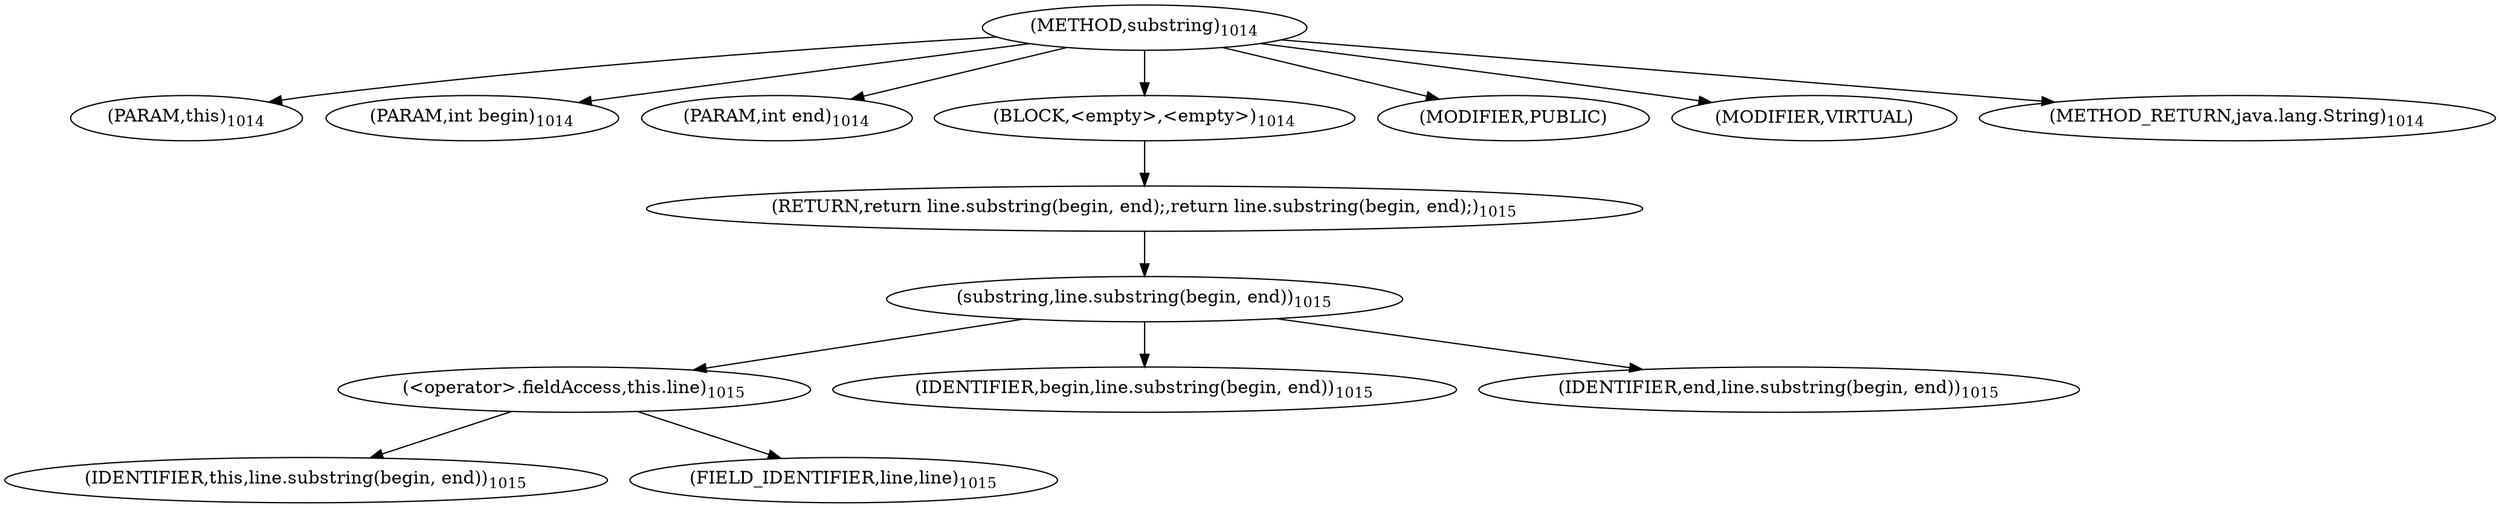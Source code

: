 digraph "substring" {  
"2637" [label = <(METHOD,substring)<SUB>1014</SUB>> ]
"2638" [label = <(PARAM,this)<SUB>1014</SUB>> ]
"2639" [label = <(PARAM,int begin)<SUB>1014</SUB>> ]
"2640" [label = <(PARAM,int end)<SUB>1014</SUB>> ]
"2641" [label = <(BLOCK,&lt;empty&gt;,&lt;empty&gt;)<SUB>1014</SUB>> ]
"2642" [label = <(RETURN,return line.substring(begin, end);,return line.substring(begin, end);)<SUB>1015</SUB>> ]
"2643" [label = <(substring,line.substring(begin, end))<SUB>1015</SUB>> ]
"2644" [label = <(&lt;operator&gt;.fieldAccess,this.line)<SUB>1015</SUB>> ]
"2645" [label = <(IDENTIFIER,this,line.substring(begin, end))<SUB>1015</SUB>> ]
"2646" [label = <(FIELD_IDENTIFIER,line,line)<SUB>1015</SUB>> ]
"2647" [label = <(IDENTIFIER,begin,line.substring(begin, end))<SUB>1015</SUB>> ]
"2648" [label = <(IDENTIFIER,end,line.substring(begin, end))<SUB>1015</SUB>> ]
"2649" [label = <(MODIFIER,PUBLIC)> ]
"2650" [label = <(MODIFIER,VIRTUAL)> ]
"2651" [label = <(METHOD_RETURN,java.lang.String)<SUB>1014</SUB>> ]
  "2637" -> "2638" 
  "2637" -> "2639" 
  "2637" -> "2640" 
  "2637" -> "2641" 
  "2637" -> "2649" 
  "2637" -> "2650" 
  "2637" -> "2651" 
  "2641" -> "2642" 
  "2642" -> "2643" 
  "2643" -> "2644" 
  "2643" -> "2647" 
  "2643" -> "2648" 
  "2644" -> "2645" 
  "2644" -> "2646" 
}
